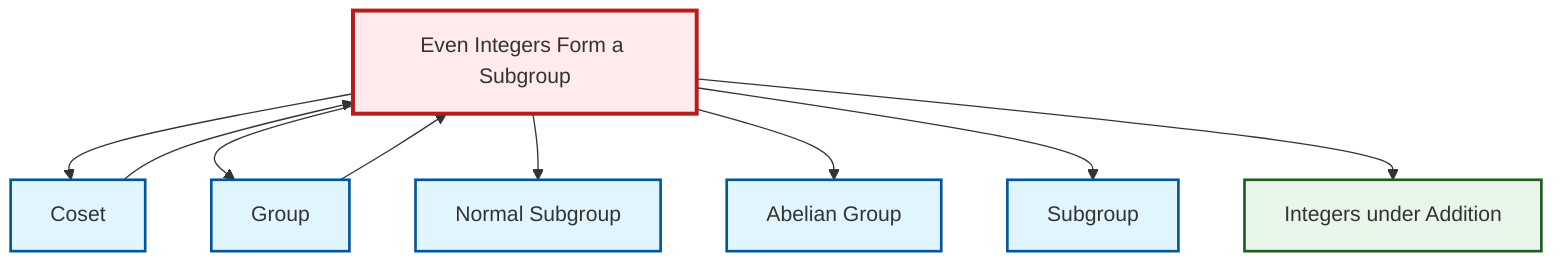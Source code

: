 graph TD
    classDef definition fill:#e1f5fe,stroke:#01579b,stroke-width:2px
    classDef theorem fill:#f3e5f5,stroke:#4a148c,stroke-width:2px
    classDef axiom fill:#fff3e0,stroke:#e65100,stroke-width:2px
    classDef example fill:#e8f5e9,stroke:#1b5e20,stroke-width:2px
    classDef current fill:#ffebee,stroke:#b71c1c,stroke-width:3px
    ex-even-integers-subgroup["Even Integers Form a Subgroup"]:::example
    def-group["Group"]:::definition
    def-normal-subgroup["Normal Subgroup"]:::definition
    ex-integers-addition["Integers under Addition"]:::example
    def-subgroup["Subgroup"]:::definition
    def-coset["Coset"]:::definition
    def-abelian-group["Abelian Group"]:::definition
    ex-even-integers-subgroup --> def-coset
    ex-even-integers-subgroup --> def-group
    ex-even-integers-subgroup --> def-normal-subgroup
    ex-even-integers-subgroup --> def-abelian-group
    def-group --> ex-even-integers-subgroup
    ex-even-integers-subgroup --> def-subgroup
    def-coset --> ex-even-integers-subgroup
    ex-even-integers-subgroup --> ex-integers-addition
    class ex-even-integers-subgroup current